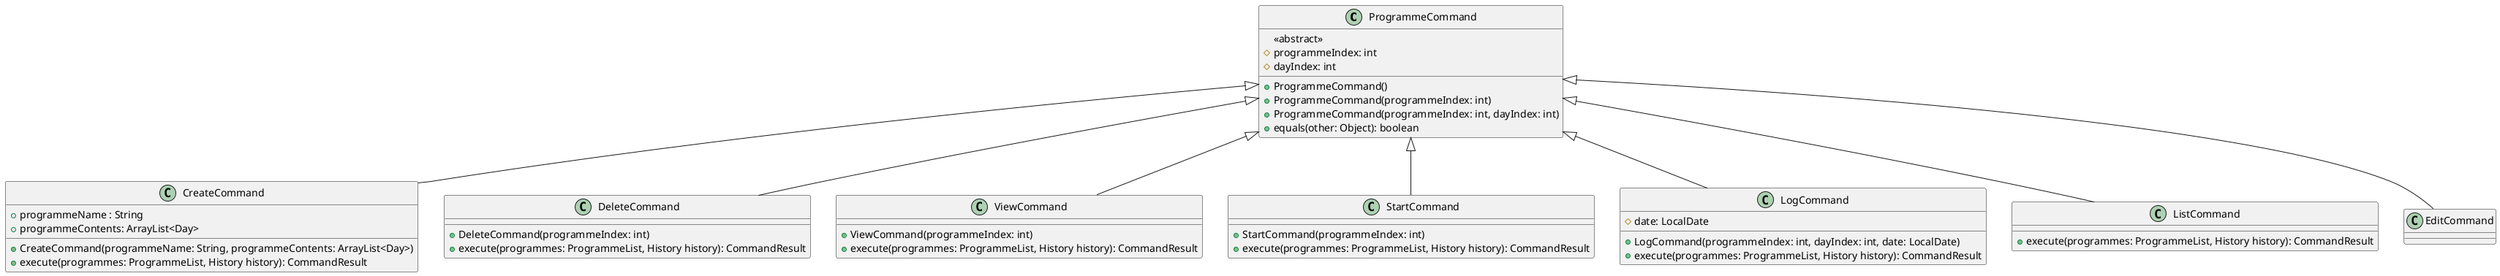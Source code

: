 @startuml

    class ProgrammeCommand {
        <<abstract>>
        #programmeIndex: int
        #dayIndex: int
        + ProgrammeCommand()
        + ProgrammeCommand(programmeIndex: int)
        + ProgrammeCommand(programmeIndex: int, dayIndex: int)
        +equals(other: Object): boolean
    }

    class CreateCommand {
        + programmeName : String
        + programmeContents: ArrayList<Day>
        + CreateCommand(programmeName: String, programmeContents: ArrayList<Day>)
        + execute(programmes: ProgrammeList, History history): CommandResult
    }

    class DeleteCommand {
        + DeleteCommand(programmeIndex: int)
        + execute(programmes: ProgrammeList, History history): CommandResult
    }

    class ViewCommand {
        + ViewCommand(programmeIndex: int)
        + execute(programmes: ProgrammeList, History history): CommandResult
    }

    class StartCommand {
        + StartCommand(programmeIndex: int)
        + execute(programmes: ProgrammeList, History history): CommandResult
    }

    class LogCommand {
        # date: LocalDate
        + LogCommand(programmeIndex: int, dayIndex: int, date: LocalDate)
        + execute(programmes: ProgrammeList, History history): CommandResult
    }

    class ListCommand {
        + execute(programmes: ProgrammeList, History history): CommandResult
    }

    ProgrammeCommand <|-- EditCommand
    ProgrammeCommand <|-- ViewCommand
    ProgrammeCommand <|-- LogCommand
    ProgrammeCommand <|-- StartCommand
    ProgrammeCommand <|-- ListCommand
    ProgrammeCommand <|-- CreateCommand
    ProgrammeCommand <|-- DeleteCommand
@enduml